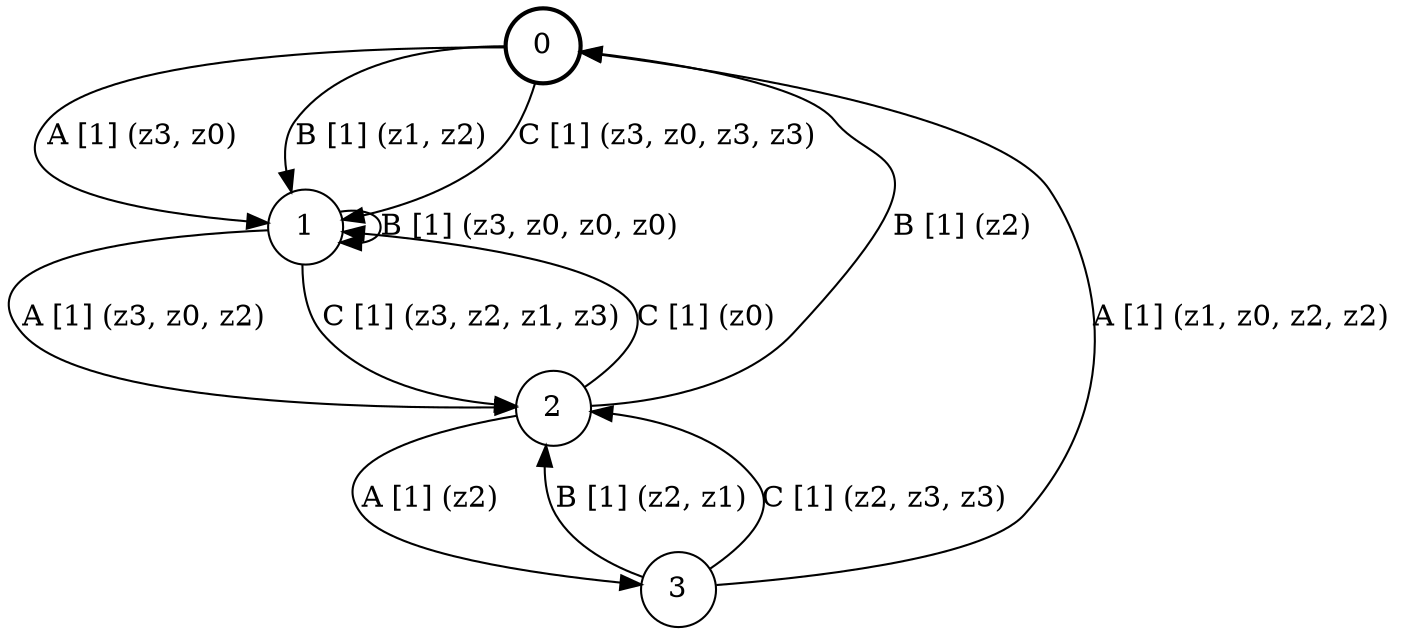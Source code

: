 # generated file, don't try to modify
# command: dot -Tpng <filename> > tree.png
digraph Automaton {
    node [shape = circle];
    0 [style = "bold"];
    0 -> 1 [label = "A [1] (z3, z0) "];
    0 -> 1 [label = "B [1] (z1, z2) "];
    0 -> 1 [label = "C [1] (z3, z0, z3, z3) "];
    1 -> 2 [label = "A [1] (z3, z0, z2) "];
    1 -> 1 [label = "B [1] (z3, z0, z0, z0) "];
    1 -> 2 [label = "C [1] (z3, z2, z1, z3) "];
    2 -> 3 [label = "A [1] (z2) "];
    2 -> 0 [label = "B [1] (z2) "];
    2 -> 1 [label = "C [1] (z0) "];
    3 -> 0 [label = "A [1] (z1, z0, z2, z2) "];
    3 -> 2 [label = "B [1] (z2, z1) "];
    3 -> 2 [label = "C [1] (z2, z3, z3) "];
}
